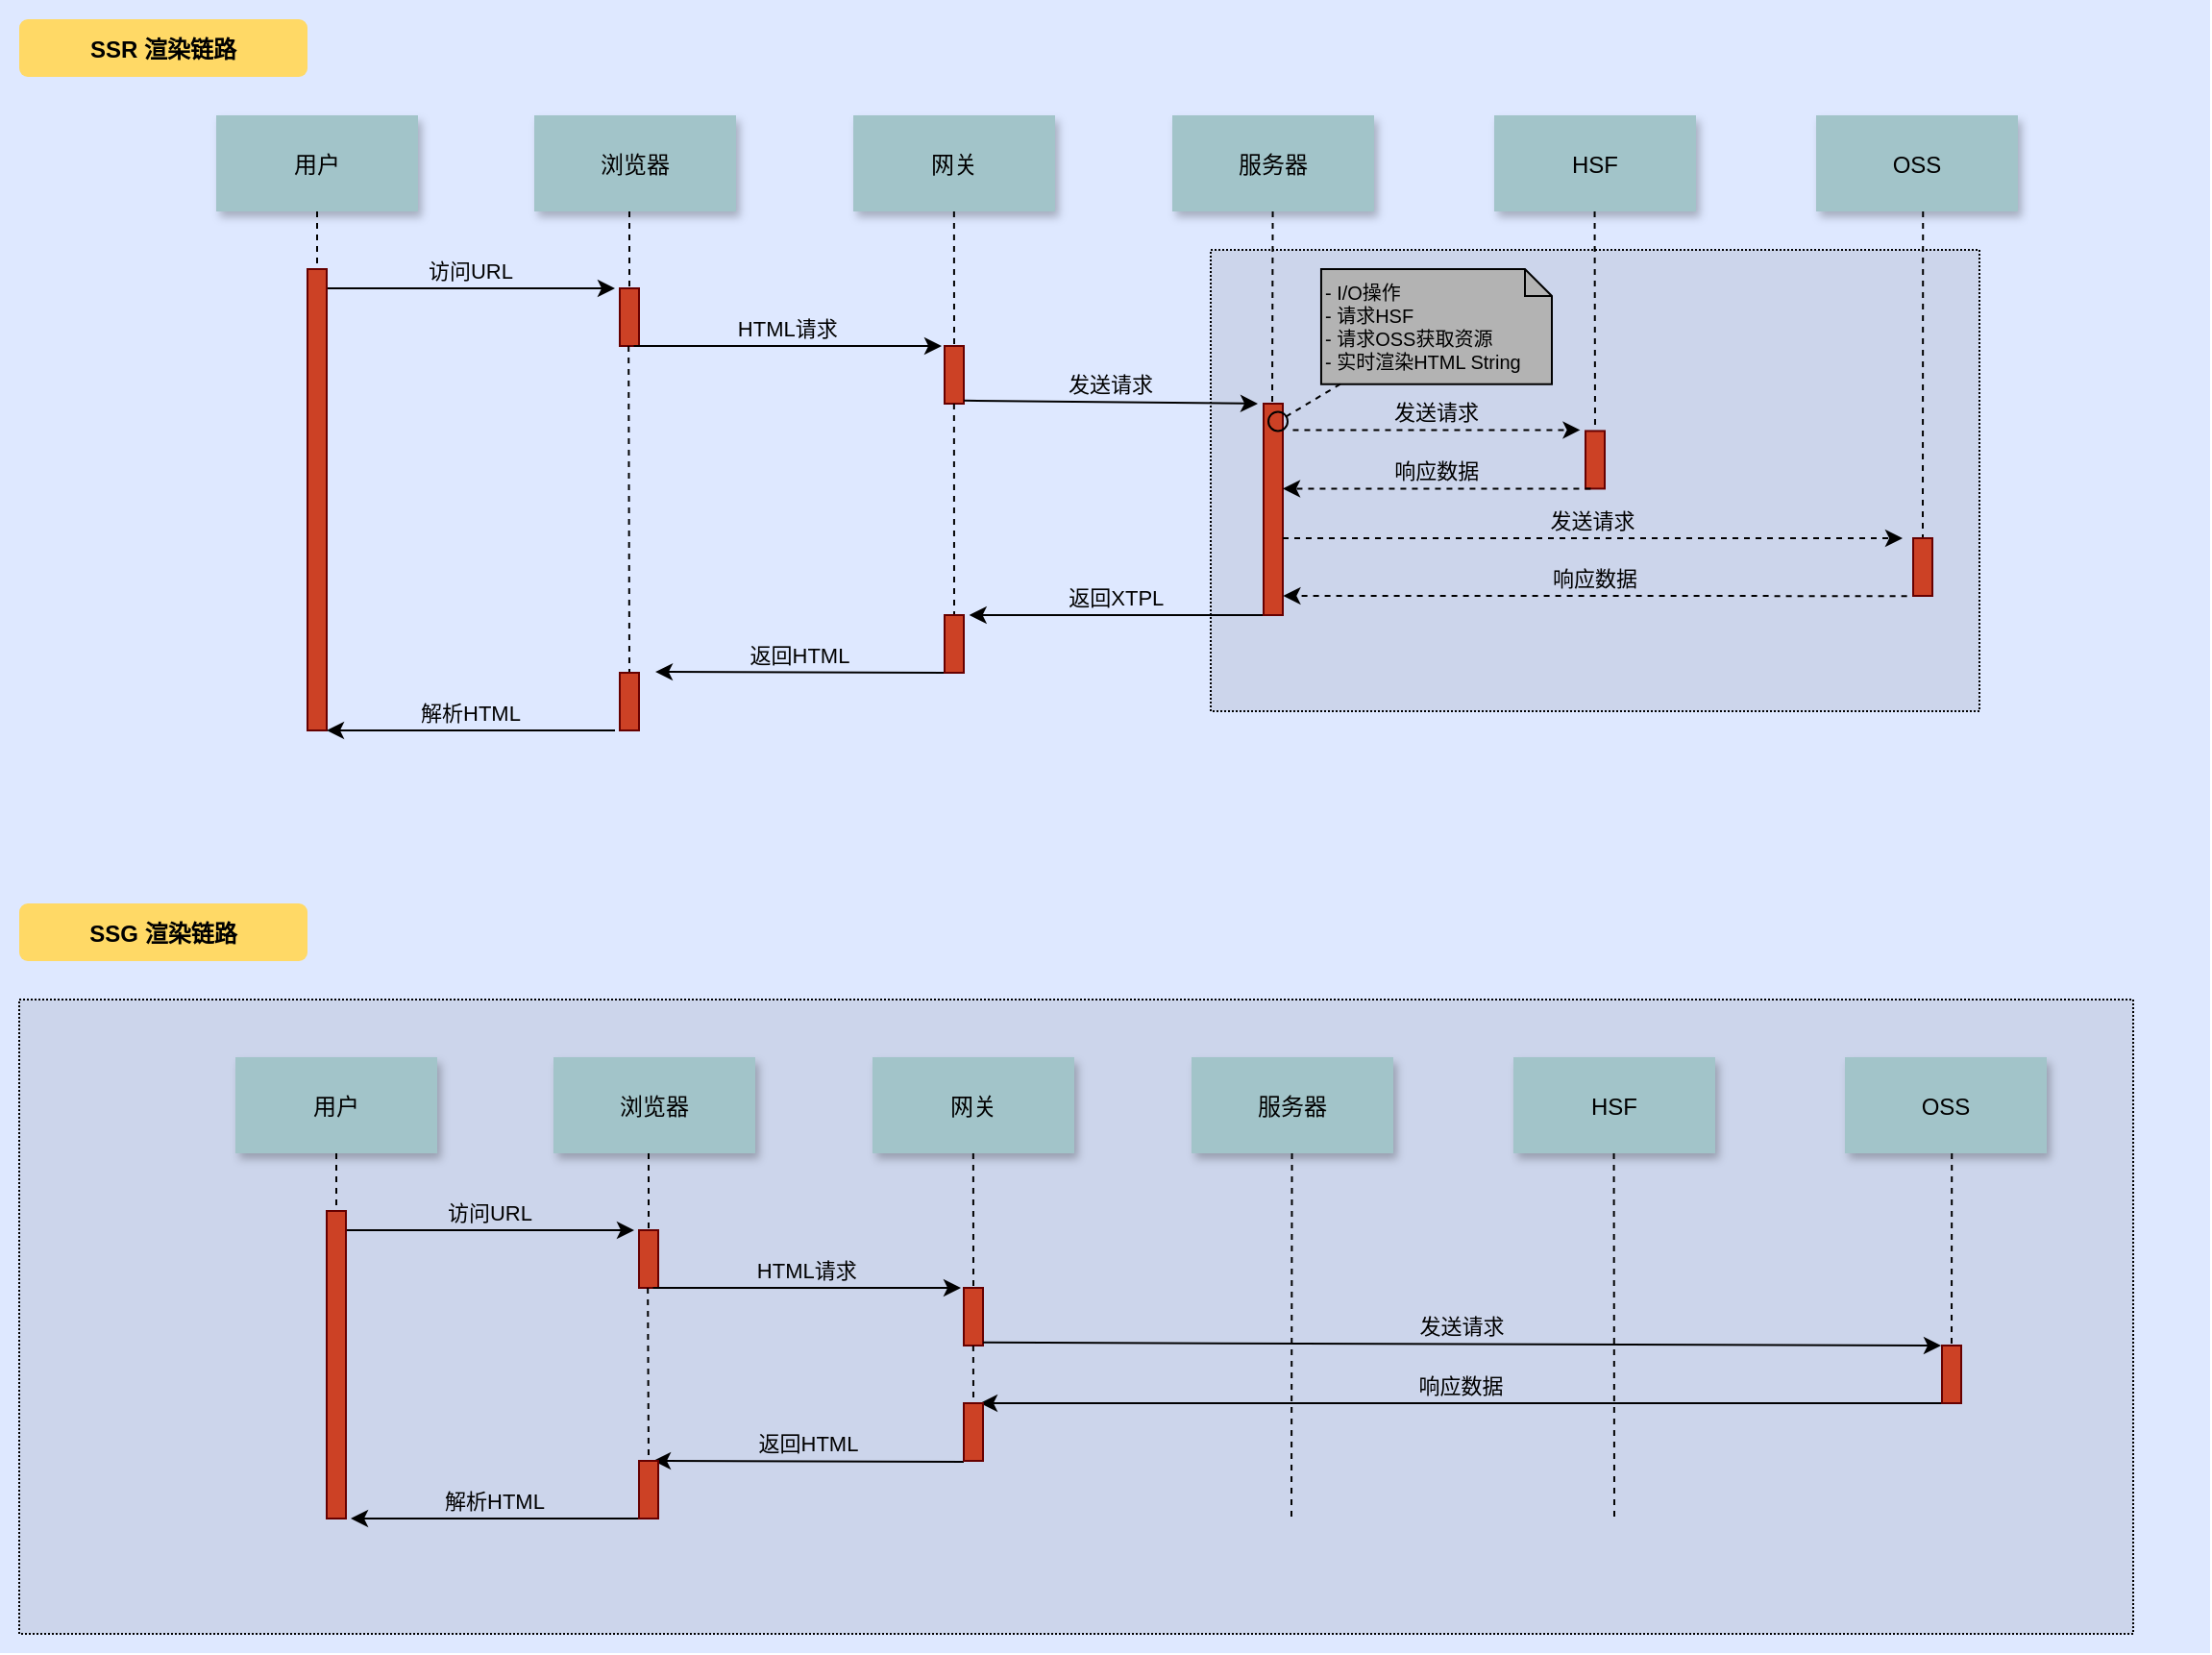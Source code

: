 <mxfile version="21.6.2" type="github">
  <diagram name="Page-1" id="9361dd3d-8414-5efd-6122-117bd74ce7a7">
    <mxGraphModel dx="953" dy="1796" grid="1" gridSize="10" guides="1" tooltips="1" connect="1" arrows="1" fold="1" page="0" pageScale="1.5" pageWidth="826" pageHeight="1169" background="none" math="0" shadow="0">
      <root>
        <mxCell id="0" />
        <mxCell id="1" parent="0" />
        <mxCell id="PXXT9LfxM64xu25L5XgI-89" value="" style="fillColor=#DEE8FF;strokeColor=none;movable=1;resizable=1;rotatable=1;deletable=1;editable=1;locked=0;connectable=1;" vertex="1" parent="1">
          <mxGeometry x="40" y="-900" width="1150" height="860" as="geometry" />
        </mxCell>
        <mxCell id="PXXT9LfxM64xu25L5XgI-212" value="" style="fillColor=#CCD5EB;dashed=1;dashPattern=1 1;" vertex="1" parent="1">
          <mxGeometry x="670" y="-770" width="400" height="240" as="geometry" />
        </mxCell>
        <mxCell id="PXXT9LfxM64xu25L5XgI-206" value="" style="fillColor=#CCD5EB;dashed=1;dashPattern=1 1;" vertex="1" parent="1">
          <mxGeometry x="50" y="-380" width="1100" height="330" as="geometry" />
        </mxCell>
        <mxCell id="PXXT9LfxM64xu25L5XgI-91" value="用户" style="shadow=1;fillColor=#A2C4C9;strokeColor=none" vertex="1" parent="1">
          <mxGeometry x="152.5" y="-840" width="105" height="50" as="geometry" />
        </mxCell>
        <mxCell id="PXXT9LfxM64xu25L5XgI-92" value="" style="edgeStyle=elbowEdgeStyle;elbow=horizontal;endArrow=none;dashed=1" edge="1" parent="1" source="PXXT9LfxM64xu25L5XgI-91">
          <mxGeometry x="687.5" y="-2210" width="100" height="100" as="geometry">
            <mxPoint x="230.0" y="-490" as="sourcePoint" />
            <mxPoint x="205" y="-750" as="targetPoint" />
          </mxGeometry>
        </mxCell>
        <mxCell id="PXXT9LfxM64xu25L5XgI-94" value="浏览器" style="shadow=1;fillColor=#A2C4C9;strokeColor=none" vertex="1" parent="1">
          <mxGeometry x="318" y="-840" width="105" height="50" as="geometry" />
        </mxCell>
        <mxCell id="PXXT9LfxM64xu25L5XgI-95" value="" style="edgeStyle=elbowEdgeStyle;elbow=horizontal;endArrow=none;dashed=1" edge="1" parent="1">
          <mxGeometry x="687.5" y="-2210" width="100" height="100" as="geometry">
            <mxPoint x="367.498" y="-790" as="sourcePoint" />
            <mxPoint x="367.52" y="-750" as="targetPoint" />
          </mxGeometry>
        </mxCell>
        <mxCell id="PXXT9LfxM64xu25L5XgI-98" value="网关" style="shadow=1;fillColor=#A2C4C9;strokeColor=none" vertex="1" parent="1">
          <mxGeometry x="484" y="-840" width="105" height="50" as="geometry" />
        </mxCell>
        <mxCell id="PXXT9LfxM64xu25L5XgI-99" value="" style="edgeStyle=elbowEdgeStyle;elbow=horizontal;endArrow=none;dashed=1" edge="1" parent="1">
          <mxGeometry x="687.5" y="-2210" width="100" height="100" as="geometry">
            <mxPoint x="536.423" y="-790" as="sourcePoint" />
            <mxPoint x="536.46" y="-720" as="targetPoint" />
          </mxGeometry>
        </mxCell>
        <mxCell id="PXXT9LfxM64xu25L5XgI-100" value="" style="fillColor=#CC4125;strokeColor=#660000" vertex="1" parent="1">
          <mxGeometry x="362.5" y="-750" width="10" height="30" as="geometry" />
        </mxCell>
        <mxCell id="PXXT9LfxM64xu25L5XgI-101" value="访问URL" style="edgeStyle=none;verticalLabelPosition=top;verticalAlign=bottom;labelBackgroundColor=none;" edge="1" parent="1">
          <mxGeometry x="677.5" y="-2428" width="100" height="100" as="geometry">
            <mxPoint x="210" y="-750" as="sourcePoint" />
            <mxPoint x="360" y="-750" as="targetPoint" />
          </mxGeometry>
        </mxCell>
        <mxCell id="PXXT9LfxM64xu25L5XgI-102" value="HTML请求" style="edgeStyle=none;verticalLabelPosition=top;verticalAlign=bottom;labelBackgroundColor=none;" edge="1" parent="1">
          <mxGeometry x="677.5" y="-2428" width="100" height="100" as="geometry">
            <mxPoint x="369.78" y="-720" as="sourcePoint" />
            <mxPoint x="530" y="-720" as="targetPoint" />
          </mxGeometry>
        </mxCell>
        <mxCell id="PXXT9LfxM64xu25L5XgI-103" value="" style="fillColor=#CC4125;strokeColor=#660000" vertex="1" parent="1">
          <mxGeometry x="531.5" y="-720" width="10" height="30" as="geometry" />
        </mxCell>
        <mxCell id="PXXT9LfxM64xu25L5XgI-107" value="服务器" style="shadow=1;fillColor=#A2C4C9;strokeColor=none" vertex="1" parent="1">
          <mxGeometry x="650" y="-840" width="105" height="50" as="geometry" />
        </mxCell>
        <mxCell id="PXXT9LfxM64xu25L5XgI-108" value="发送请求" style="edgeStyle=none;verticalLabelPosition=top;verticalAlign=bottom;labelBackgroundColor=none;entryX=-0.4;entryY=0.089;entryDx=0;entryDy=0;entryPerimeter=0;" edge="1" parent="1">
          <mxGeometry x="677.5" y="-2428" width="100" height="100" as="geometry">
            <mxPoint x="541.5" y="-691.57" as="sourcePoint" />
            <mxPoint x="694.5" y="-690.0" as="targetPoint" />
          </mxGeometry>
        </mxCell>
        <mxCell id="PXXT9LfxM64xu25L5XgI-109" value="" style="edgeStyle=elbowEdgeStyle;elbow=horizontal;endArrow=none;dashed=1" edge="1" parent="1">
          <mxGeometry x="687.5" y="-2210" width="100" height="100" as="geometry">
            <mxPoint x="702.273" y="-790" as="sourcePoint" />
            <mxPoint x="702" y="-690" as="targetPoint" />
          </mxGeometry>
        </mxCell>
        <mxCell id="PXXT9LfxM64xu25L5XgI-112" value="返回XTPL" style="edgeStyle=none;verticalLabelPosition=top;verticalAlign=bottom;labelBackgroundColor=none;entryX=1.283;entryY=0.486;entryDx=0;entryDy=0;entryPerimeter=0;" edge="1" parent="1">
          <mxGeometry x="677.5" y="-2428" width="100" height="100" as="geometry">
            <mxPoint x="697.5" y="-579.98" as="sourcePoint" />
            <mxPoint x="544.33" y="-580.0" as="targetPoint" />
          </mxGeometry>
        </mxCell>
        <mxCell id="PXXT9LfxM64xu25L5XgI-110" value="" style="fillColor=#CC4125;strokeColor=#660000" vertex="1" parent="1">
          <mxGeometry x="697.5" y="-690" width="10" height="110" as="geometry" />
        </mxCell>
        <mxCell id="PXXT9LfxM64xu25L5XgI-113" value="" style="edgeStyle=elbowEdgeStyle;elbow=horizontal;endArrow=none;dashed=1;entryX=0.5;entryY=0;entryDx=0;entryDy=0;" edge="1" parent="1" target="PXXT9LfxM64xu25L5XgI-147">
          <mxGeometry x="687.5" y="-2210" width="100" height="100" as="geometry">
            <mxPoint x="367.088" y="-720" as="sourcePoint" />
            <mxPoint x="367" y="-620" as="targetPoint" />
          </mxGeometry>
        </mxCell>
        <mxCell id="PXXT9LfxM64xu25L5XgI-114" value="返回HTML" style="edgeStyle=none;verticalLabelPosition=top;verticalAlign=bottom;labelBackgroundColor=none;" edge="1" parent="1">
          <mxGeometry x="677.5" y="-2428" width="100" height="100" as="geometry">
            <mxPoint x="531.5" y="-550" as="sourcePoint" />
            <mxPoint x="381" y="-550.47" as="targetPoint" />
          </mxGeometry>
        </mxCell>
        <mxCell id="PXXT9LfxM64xu25L5XgI-115" value="" style="fillColor=#CC4125;strokeColor=#660000" vertex="1" parent="1">
          <mxGeometry x="200" y="-760" width="10" height="240" as="geometry" />
        </mxCell>
        <mxCell id="PXXT9LfxM64xu25L5XgI-116" value="解析HTML" style="edgeStyle=none;verticalLabelPosition=top;verticalAlign=bottom;labelBackgroundColor=none;" edge="1" parent="1">
          <mxGeometry x="677.5" y="-2428" width="100" height="100" as="geometry">
            <mxPoint x="360" y="-520" as="sourcePoint" />
            <mxPoint x="210" y="-520" as="targetPoint" />
          </mxGeometry>
        </mxCell>
        <mxCell id="PXXT9LfxM64xu25L5XgI-141" value="HSF" style="shadow=1;fillColor=#A2C4C9;strokeColor=none" vertex="1" parent="1">
          <mxGeometry x="817.5" y="-840" width="105" height="50" as="geometry" />
        </mxCell>
        <mxCell id="PXXT9LfxM64xu25L5XgI-142" value="" style="edgeStyle=elbowEdgeStyle;elbow=horizontal;endArrow=none;dashed=1;entryX=0.5;entryY=0;entryDx=0;entryDy=0;" edge="1" parent="1" target="PXXT9LfxM64xu25L5XgI-145">
          <mxGeometry x="687.5" y="-2210" width="100" height="100" as="geometry">
            <mxPoint x="869.773" y="-790" as="sourcePoint" />
            <mxPoint x="870" y="-660" as="targetPoint" />
          </mxGeometry>
        </mxCell>
        <mxCell id="PXXT9LfxM64xu25L5XgI-145" value="" style="fillColor=#CC4125;strokeColor=#660000" vertex="1" parent="1">
          <mxGeometry x="865" y="-675.78" width="10" height="30" as="geometry" />
        </mxCell>
        <mxCell id="PXXT9LfxM64xu25L5XgI-146" value="响应数据" style="edgeStyle=none;verticalLabelPosition=top;verticalAlign=bottom;labelBackgroundColor=none;dashed=1;" edge="1" parent="1">
          <mxGeometry x="677.5" y="-2428" width="100" height="100" as="geometry">
            <mxPoint x="867.72" y="-645.78" as="sourcePoint" />
            <mxPoint x="707.5" y="-645.78" as="targetPoint" />
          </mxGeometry>
        </mxCell>
        <mxCell id="PXXT9LfxM64xu25L5XgI-147" value="" style="fillColor=#CC4125;strokeColor=#660000" vertex="1" parent="1">
          <mxGeometry x="362.5" y="-550" width="10" height="30" as="geometry" />
        </mxCell>
        <mxCell id="PXXT9LfxM64xu25L5XgI-149" value="" style="edgeStyle=elbowEdgeStyle;elbow=horizontal;endArrow=none;dashed=1;entryX=0.5;entryY=0;entryDx=0;entryDy=0;" edge="1" parent="1" target="PXXT9LfxM64xu25L5XgI-150">
          <mxGeometry x="687.5" y="-2210" width="100" height="100" as="geometry">
            <mxPoint x="536.423" y="-690" as="sourcePoint" />
            <mxPoint x="536.46" y="-620" as="targetPoint" />
          </mxGeometry>
        </mxCell>
        <mxCell id="PXXT9LfxM64xu25L5XgI-150" value="" style="fillColor=#CC4125;strokeColor=#660000" vertex="1" parent="1">
          <mxGeometry x="531.5" y="-580" width="10" height="30" as="geometry" />
        </mxCell>
        <mxCell id="PXXT9LfxM64xu25L5XgI-196" value="" style="group" vertex="1" connectable="0" parent="1">
          <mxGeometry x="700.0" y="-809.996" width="147.5" height="134.221" as="geometry" />
        </mxCell>
        <mxCell id="PXXT9LfxM64xu25L5XgI-191" value="" style="ellipse;fillColor=none" vertex="1" parent="PXXT9LfxM64xu25L5XgI-196">
          <mxGeometry y="124.221" width="10.0" height="10" as="geometry" />
        </mxCell>
        <mxCell id="PXXT9LfxM64xu25L5XgI-192" value="- I/O操作&#xa;- 请求HSF&#xa;- 请求OSS获取资源&#xa;- 实时渲染HTML String" style="shape=note;align=left;fillColor=#B3B3B3;size=14;fontSize=10;" vertex="1" parent="PXXT9LfxM64xu25L5XgI-196">
          <mxGeometry x="27.47" y="50" width="120.03" height="59.83" as="geometry" />
        </mxCell>
        <mxCell id="PXXT9LfxM64xu25L5XgI-193" value="" style="edgeStyle=none;endArrow=none;dashed=1" edge="1" parent="PXXT9LfxM64xu25L5XgI-196" source="PXXT9LfxM64xu25L5XgI-192" target="PXXT9LfxM64xu25L5XgI-191">
          <mxGeometry x="1030" y="180" width="100" height="100" as="geometry">
            <mxPoint x="227.5" y="99.826" as="sourcePoint" />
            <mxPoint x="327.5" y="-0.174" as="targetPoint" />
          </mxGeometry>
        </mxCell>
        <mxCell id="PXXT9LfxM64xu25L5XgI-144" value="发送请求" style="edgeStyle=none;verticalLabelPosition=top;verticalAlign=bottom;labelBackgroundColor=none;dashed=1;" edge="1" parent="PXXT9LfxM64xu25L5XgI-196">
          <mxGeometry x="-22.5" y="-1618.004" width="100" height="100" as="geometry">
            <mxPoint x="12.73" y="133.706" as="sourcePoint" />
            <mxPoint x="162.24" y="133.706" as="targetPoint" />
          </mxGeometry>
        </mxCell>
        <mxCell id="PXXT9LfxM64xu25L5XgI-203" value="OSS" style="shadow=1;fillColor=#A2C4C9;strokeColor=none" vertex="1" parent="1">
          <mxGeometry x="985" y="-840" width="105" height="50" as="geometry" />
        </mxCell>
        <mxCell id="PXXT9LfxM64xu25L5XgI-204" value="" style="edgeStyle=elbowEdgeStyle;elbow=horizontal;endArrow=none;dashed=1;entryX=0.5;entryY=0;entryDx=0;entryDy=0;" edge="1" parent="1" target="PXXT9LfxM64xu25L5XgI-209">
          <mxGeometry x="697.5" y="-1830" width="100" height="100" as="geometry">
            <mxPoint x="1040.636" y="-790" as="sourcePoint" />
            <mxPoint x="1040" y="-690" as="targetPoint" />
          </mxGeometry>
        </mxCell>
        <mxCell id="PXXT9LfxM64xu25L5XgI-205" value="" style="group" vertex="1" connectable="0" parent="1">
          <mxGeometry x="162.5" y="-350" width="942.5" height="240" as="geometry" />
        </mxCell>
        <mxCell id="PXXT9LfxM64xu25L5XgI-163" value="用户" style="shadow=1;fillColor=#A2C4C9;strokeColor=none" vertex="1" parent="PXXT9LfxM64xu25L5XgI-205">
          <mxGeometry width="105" height="50" as="geometry" />
        </mxCell>
        <mxCell id="PXXT9LfxM64xu25L5XgI-164" value="" style="edgeStyle=elbowEdgeStyle;elbow=horizontal;endArrow=none;dashed=1" edge="1" parent="PXXT9LfxM64xu25L5XgI-205" source="PXXT9LfxM64xu25L5XgI-163">
          <mxGeometry x="697.5" y="-1830" width="100" height="100" as="geometry">
            <mxPoint x="77.5" y="350" as="sourcePoint" />
            <mxPoint x="52.5" y="90" as="targetPoint" />
          </mxGeometry>
        </mxCell>
        <mxCell id="PXXT9LfxM64xu25L5XgI-165" value="浏览器" style="shadow=1;fillColor=#A2C4C9;strokeColor=none" vertex="1" parent="PXXT9LfxM64xu25L5XgI-205">
          <mxGeometry x="165.5" width="105" height="50" as="geometry" />
        </mxCell>
        <mxCell id="PXXT9LfxM64xu25L5XgI-166" value="" style="edgeStyle=elbowEdgeStyle;elbow=horizontal;endArrow=none;dashed=1" edge="1" parent="PXXT9LfxM64xu25L5XgI-205">
          <mxGeometry x="697.5" y="-1830" width="100" height="100" as="geometry">
            <mxPoint x="214.998" y="50" as="sourcePoint" />
            <mxPoint x="215.02" y="90" as="targetPoint" />
          </mxGeometry>
        </mxCell>
        <mxCell id="PXXT9LfxM64xu25L5XgI-167" value="网关" style="shadow=1;fillColor=#A2C4C9;strokeColor=none" vertex="1" parent="PXXT9LfxM64xu25L5XgI-205">
          <mxGeometry x="331.5" width="105" height="50" as="geometry" />
        </mxCell>
        <mxCell id="PXXT9LfxM64xu25L5XgI-168" value="" style="edgeStyle=elbowEdgeStyle;elbow=horizontal;endArrow=none;dashed=1" edge="1" parent="PXXT9LfxM64xu25L5XgI-205">
          <mxGeometry x="697.5" y="-1830" width="100" height="100" as="geometry">
            <mxPoint x="383.923" y="50" as="sourcePoint" />
            <mxPoint x="383.96" y="120" as="targetPoint" />
          </mxGeometry>
        </mxCell>
        <mxCell id="PXXT9LfxM64xu25L5XgI-169" value="" style="fillColor=#CC4125;strokeColor=#660000" vertex="1" parent="PXXT9LfxM64xu25L5XgI-205">
          <mxGeometry x="210" y="90" width="10" height="30" as="geometry" />
        </mxCell>
        <mxCell id="PXXT9LfxM64xu25L5XgI-170" value="访问URL" style="edgeStyle=none;verticalLabelPosition=top;verticalAlign=bottom;labelBackgroundColor=none;" edge="1" parent="PXXT9LfxM64xu25L5XgI-205">
          <mxGeometry x="687.5" y="-2048" width="100" height="100" as="geometry">
            <mxPoint x="57.5" y="90" as="sourcePoint" />
            <mxPoint x="207.5" y="90" as="targetPoint" />
          </mxGeometry>
        </mxCell>
        <mxCell id="PXXT9LfxM64xu25L5XgI-171" value="HTML请求" style="edgeStyle=none;verticalLabelPosition=top;verticalAlign=bottom;labelBackgroundColor=none;" edge="1" parent="PXXT9LfxM64xu25L5XgI-205">
          <mxGeometry x="687.5" y="-2048" width="100" height="100" as="geometry">
            <mxPoint x="217.28" y="120" as="sourcePoint" />
            <mxPoint x="377.5" y="120" as="targetPoint" />
          </mxGeometry>
        </mxCell>
        <mxCell id="PXXT9LfxM64xu25L5XgI-172" value="" style="fillColor=#CC4125;strokeColor=#660000" vertex="1" parent="PXXT9LfxM64xu25L5XgI-205">
          <mxGeometry x="379" y="120" width="10" height="30" as="geometry" />
        </mxCell>
        <mxCell id="PXXT9LfxM64xu25L5XgI-173" value="服务器" style="shadow=1;fillColor=#A2C4C9;strokeColor=none" vertex="1" parent="PXXT9LfxM64xu25L5XgI-205">
          <mxGeometry x="497.5" width="105" height="50" as="geometry" />
        </mxCell>
        <mxCell id="PXXT9LfxM64xu25L5XgI-174" value="发送请求" style="edgeStyle=none;verticalLabelPosition=top;verticalAlign=bottom;labelBackgroundColor=none;" edge="1" parent="PXXT9LfxM64xu25L5XgI-205">
          <mxGeometry x="687.5" y="-2048" width="100" height="100" as="geometry">
            <mxPoint x="389" y="148.43" as="sourcePoint" />
            <mxPoint x="887.5" y="150" as="targetPoint" />
          </mxGeometry>
        </mxCell>
        <mxCell id="PXXT9LfxM64xu25L5XgI-175" value="" style="edgeStyle=elbowEdgeStyle;elbow=horizontal;endArrow=none;dashed=1" edge="1" parent="PXXT9LfxM64xu25L5XgI-205">
          <mxGeometry x="697.5" y="-1830" width="100" height="100" as="geometry">
            <mxPoint x="549.773" y="50" as="sourcePoint" />
            <mxPoint x="549.5" y="240" as="targetPoint" />
          </mxGeometry>
        </mxCell>
        <mxCell id="PXXT9LfxM64xu25L5XgI-176" value="响应数据" style="edgeStyle=none;verticalLabelPosition=top;verticalAlign=bottom;labelBackgroundColor=none;" edge="1" parent="PXXT9LfxM64xu25L5XgI-205">
          <mxGeometry x="687.5" y="-2048" width="100" height="100" as="geometry">
            <mxPoint x="888" y="180.02" as="sourcePoint" />
            <mxPoint x="387.5" y="180" as="targetPoint" />
          </mxGeometry>
        </mxCell>
        <mxCell id="PXXT9LfxM64xu25L5XgI-178" value="" style="edgeStyle=elbowEdgeStyle;elbow=horizontal;endArrow=none;dashed=1;entryX=0.5;entryY=0;entryDx=0;entryDy=0;" edge="1" parent="PXXT9LfxM64xu25L5XgI-205" target="PXXT9LfxM64xu25L5XgI-188">
          <mxGeometry x="697.5" y="-1830" width="100" height="100" as="geometry">
            <mxPoint x="214.588" y="120" as="sourcePoint" />
            <mxPoint x="214.5" y="220" as="targetPoint" />
          </mxGeometry>
        </mxCell>
        <mxCell id="PXXT9LfxM64xu25L5XgI-179" value="返回HTML" style="edgeStyle=none;verticalLabelPosition=top;verticalAlign=bottom;labelBackgroundColor=none;" edge="1" parent="PXXT9LfxM64xu25L5XgI-205">
          <mxGeometry x="687.5" y="-2048" width="100" height="100" as="geometry">
            <mxPoint x="379" y="210.47" as="sourcePoint" />
            <mxPoint x="217.5" y="210" as="targetPoint" />
          </mxGeometry>
        </mxCell>
        <mxCell id="PXXT9LfxM64xu25L5XgI-180" value="" style="fillColor=#CC4125;strokeColor=#660000" vertex="1" parent="PXXT9LfxM64xu25L5XgI-205">
          <mxGeometry x="47.5" y="80" width="10" height="160" as="geometry" />
        </mxCell>
        <mxCell id="PXXT9LfxM64xu25L5XgI-181" value="解析HTML" style="edgeStyle=none;verticalLabelPosition=top;verticalAlign=bottom;labelBackgroundColor=none;" edge="1" parent="PXXT9LfxM64xu25L5XgI-205">
          <mxGeometry x="687.5" y="-2048" width="100" height="100" as="geometry">
            <mxPoint x="210" y="240" as="sourcePoint" />
            <mxPoint x="60" y="240" as="targetPoint" />
          </mxGeometry>
        </mxCell>
        <mxCell id="PXXT9LfxM64xu25L5XgI-182" value="HSF" style="shadow=1;fillColor=#A2C4C9;strokeColor=none" vertex="1" parent="PXXT9LfxM64xu25L5XgI-205">
          <mxGeometry x="665" width="105" height="50" as="geometry" />
        </mxCell>
        <mxCell id="PXXT9LfxM64xu25L5XgI-183" value="" style="edgeStyle=elbowEdgeStyle;elbow=horizontal;endArrow=none;dashed=1;" edge="1" parent="PXXT9LfxM64xu25L5XgI-205">
          <mxGeometry x="697.5" y="-1830" width="100" height="100" as="geometry">
            <mxPoint x="717.273" y="50" as="sourcePoint" />
            <mxPoint x="717.5" y="240" as="targetPoint" />
          </mxGeometry>
        </mxCell>
        <mxCell id="PXXT9LfxM64xu25L5XgI-188" value="" style="fillColor=#CC4125;strokeColor=#660000" vertex="1" parent="PXXT9LfxM64xu25L5XgI-205">
          <mxGeometry x="210" y="210" width="10" height="30" as="geometry" />
        </mxCell>
        <mxCell id="PXXT9LfxM64xu25L5XgI-189" value="" style="edgeStyle=elbowEdgeStyle;elbow=horizontal;endArrow=none;dashed=1;entryX=0.5;entryY=0;entryDx=0;entryDy=0;" edge="1" parent="PXXT9LfxM64xu25L5XgI-205" target="PXXT9LfxM64xu25L5XgI-190">
          <mxGeometry x="697.5" y="-1830" width="100" height="100" as="geometry">
            <mxPoint x="383.923" y="150" as="sourcePoint" />
            <mxPoint x="383.96" y="220" as="targetPoint" />
          </mxGeometry>
        </mxCell>
        <mxCell id="PXXT9LfxM64xu25L5XgI-190" value="" style="fillColor=#CC4125;strokeColor=#660000" vertex="1" parent="PXXT9LfxM64xu25L5XgI-205">
          <mxGeometry x="379" y="180" width="10" height="30" as="geometry" />
        </mxCell>
        <mxCell id="PXXT9LfxM64xu25L5XgI-198" value="OSS" style="shadow=1;fillColor=#A2C4C9;strokeColor=none" vertex="1" parent="PXXT9LfxM64xu25L5XgI-205">
          <mxGeometry x="837.5" width="105" height="50" as="geometry" />
        </mxCell>
        <mxCell id="PXXT9LfxM64xu25L5XgI-199" value="" style="edgeStyle=elbowEdgeStyle;elbow=horizontal;endArrow=none;dashed=1;" edge="1" parent="PXXT9LfxM64xu25L5XgI-205">
          <mxGeometry x="697.5" y="-1830" width="100" height="100" as="geometry">
            <mxPoint x="893.136" y="50" as="sourcePoint" />
            <mxPoint x="892.5" y="150" as="targetPoint" />
          </mxGeometry>
        </mxCell>
        <mxCell id="PXXT9LfxM64xu25L5XgI-201" value="" style="fillColor=#CC4125;strokeColor=#660000" vertex="1" parent="PXXT9LfxM64xu25L5XgI-205">
          <mxGeometry x="888" y="150" width="10" height="30" as="geometry" />
        </mxCell>
        <mxCell id="PXXT9LfxM64xu25L5XgI-208" value="发送请求" style="edgeStyle=none;verticalLabelPosition=top;verticalAlign=bottom;labelBackgroundColor=none;dashed=1;entryX=0.9;entryY=0.625;entryDx=0;entryDy=0;entryPerimeter=0;" edge="1" parent="1" target="PXXT9LfxM64xu25L5XgI-212">
          <mxGeometry x="-22.5" y="-1618.004" width="100" height="100" as="geometry">
            <mxPoint x="707.5" y="-620" as="sourcePoint" />
            <mxPoint x="857.01" y="-620" as="targetPoint" />
          </mxGeometry>
        </mxCell>
        <mxCell id="PXXT9LfxM64xu25L5XgI-209" value="" style="fillColor=#CC4125;strokeColor=#660000" vertex="1" parent="1">
          <mxGeometry x="1035.5" y="-620" width="10" height="30" as="geometry" />
        </mxCell>
        <mxCell id="PXXT9LfxM64xu25L5XgI-210" value="响应数据" style="edgeStyle=none;verticalLabelPosition=top;verticalAlign=bottom;labelBackgroundColor=none;dashed=1;exitX=0.631;exitY=0.36;exitDx=0;exitDy=0;exitPerimeter=0;entryX=0.1;entryY=0.708;entryDx=0;entryDy=0;entryPerimeter=0;" edge="1" parent="1">
          <mxGeometry x="677.5" y="-2428" width="100" height="100" as="geometry">
            <mxPoint x="1032.3" y="-589.92" as="sourcePoint" />
            <mxPoint x="707.7" y="-590" as="targetPoint" />
          </mxGeometry>
        </mxCell>
        <mxCell id="PXXT9LfxM64xu25L5XgI-213" value="SSG 渲染链路" style="rounded=1;fontStyle=1;fillColor=#FFD966;strokeColor=none" vertex="1" parent="1">
          <mxGeometry x="50" y="-430" width="150" height="30" as="geometry" />
        </mxCell>
        <mxCell id="PXXT9LfxM64xu25L5XgI-214" value="SSR 渲染链路" style="rounded=1;fontStyle=1;fillColor=#FFD966;strokeColor=none" vertex="1" parent="1">
          <mxGeometry x="50" y="-890" width="150" height="30" as="geometry" />
        </mxCell>
      </root>
    </mxGraphModel>
  </diagram>
</mxfile>
